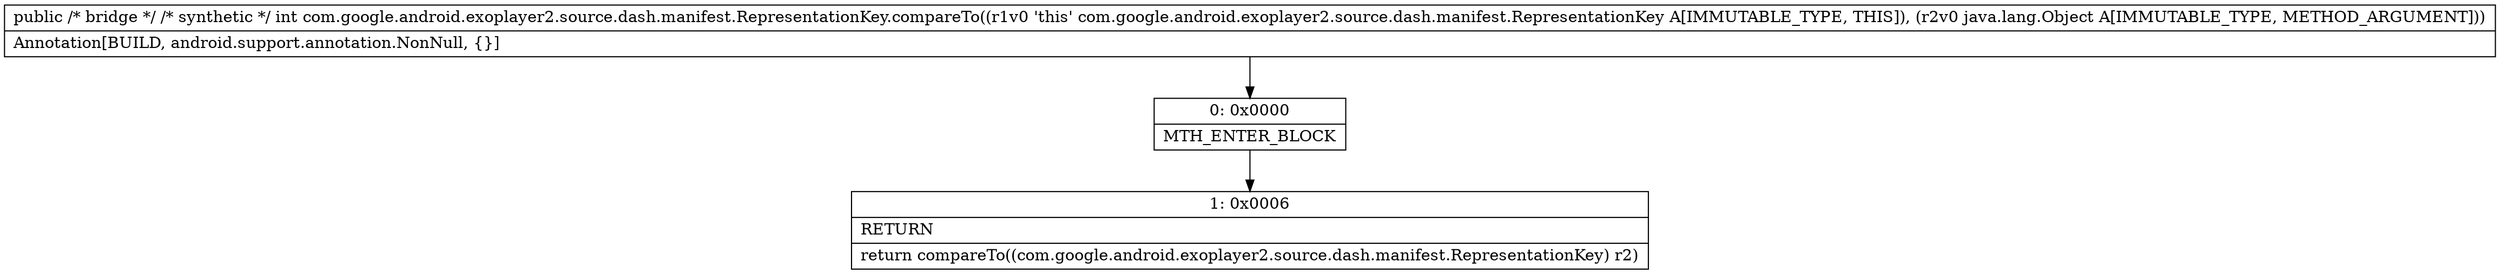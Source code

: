 digraph "CFG forcom.google.android.exoplayer2.source.dash.manifest.RepresentationKey.compareTo(Ljava\/lang\/Object;)I" {
Node_0 [shape=record,label="{0\:\ 0x0000|MTH_ENTER_BLOCK\l}"];
Node_1 [shape=record,label="{1\:\ 0x0006|RETURN\l|return compareTo((com.google.android.exoplayer2.source.dash.manifest.RepresentationKey) r2)\l}"];
MethodNode[shape=record,label="{public \/* bridge *\/ \/* synthetic *\/ int com.google.android.exoplayer2.source.dash.manifest.RepresentationKey.compareTo((r1v0 'this' com.google.android.exoplayer2.source.dash.manifest.RepresentationKey A[IMMUTABLE_TYPE, THIS]), (r2v0 java.lang.Object A[IMMUTABLE_TYPE, METHOD_ARGUMENT]))  | Annotation[BUILD, android.support.annotation.NonNull, \{\}]\l}"];
MethodNode -> Node_0;
Node_0 -> Node_1;
}


